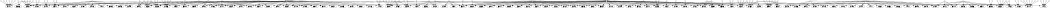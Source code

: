 digraph G  {
	size="7,10"
	page="8.5,11"
	center=""
	node[width=.25,height=.375,fontsize=9]
	fcfpr1_1_2t_17 -> 341411;
	fcfpr1_1t_1 -> 341411;
	rdlfpr2_0_rdlt_4 -> 341411;
	fpfpr1_0_1t_1 -> 341411;
	fpfpr1_1_2t_11 -> 341411;
	rtafpr1_1_2t_28 -> 341411;
	rtafpr1_1_3t_6 -> 341411;
	rdlfpr1_1t_1 -> 358866;
	rtafpr1_1_3t_6 -> 358866;
	tmfpr1_1_3t_5 -> 358930;
	fcfpr1_1_3t_9 -> 358930;
	pcfpr1_1_3t_7 -> 358930;
	fpfpr1_1_3g_1 -> 358930;
	fpfpr1_1_3t_1 -> 358930;
	aufpr1_1_3t_1 -> 358930;
	rtafpr1_0_3g_1 -> 358930;
	rtafpr1_1_3t_6 -> 358930;
	msgfpr1_1_1g_12 -> 371943;
	rtafpr1_1_1g_8 -> 371943;
	rtafpr1_1_1t_35 -> 371943;
	rtafpr1_1_1t_45 -> 371943;
	rtafpr1_1_3t_6 -> 371943;
	tlfpr2_0_rdlg_2 -> 374300;
	fcfpr1_1_3t_8 -> 374300;
	fcfpr1_1_3t_9 -> 374300;
	rtafpr1_1_3t_6 -> 374300;
	fcfpr1_0_5g_1 -> 371942;
	fcfpr1_1_1t_19 -> 371942;
	fcfpr1_1_3t_9 -> 371942;
	fcfpr1_1_3t_9 -> 374700;
	tymsgfpr1_1_3t_3 -> 374700;
	fpfpr1_1_3t_1 -> 374700;
	rtafpr1_1_3t_7 -> 374700;
	fcfpr1_1_3g_2 -> 374741;
	fcfpr1_1_3t_9 -> 374741;
	fpfpr1_1_3t_1 -> 374741;
	rtafpr1_1_3t_7 -> 374741;
	fcfpr1_1_1t_18 -> 374886;
	fcfpr1_1_3t_9 -> 374886;
	fpfpr1_1_3t_1 -> 374886;
	rtafpr1_1_3t_7 -> 374886;
	fcfpr1_1_3t_9 -> 375039;
	fpfpr1_1_3t_1 -> 375039;
	fcfpr1_1_3t_42 -> 375507;
	fcfpr1_1_3t_9 -> 375507;
	rdlfpr2_0_rdlt_158 -> 375507;
	rtafpr1_1_3t_7 -> 375507;
	rtafpr1_1_3t_71 -> 375507;
	dbfpr1_1_3t_2 -> 375507;
	fcfpr1_1_3t_9 -> 375508;
	rdlfpr1_1g_13 -> 375508;
	rtafpr1_1_3t_7 -> 375508;
	rtafpr2_1_rdlg_1 -> 375508;
	dbfpr1_1_3t_2 -> 375508;
	fcfpr1_1_3t_9 -> 375519;
	fpfpr1_1_3g_1 -> 375519;
	fpfpr1_1_3t_1 -> 375519;
	fcfpr1_1_3t_9 -> 377380;
	rdlfpr1_1g_16 -> 377380;
	rdlfpr1_1t_100 -> 377380;
	fcfpr1_0_2g_1 -> 377719;
	fcfpr1_1_3t_10 -> 377719;
	fcfpr1_1_3t_7 -> 377719;
	fcfpr1_1_3t_9 -> 377719;
	rdlfpr2_0_rdlg_12 -> 377719;
	rdlfpr2_0_rdlt_108 -> 377719;
	rdlfpr2_0_rdlt_27 -> 377719;
	rdlfpr2_0_rdlt_30 -> 377719;
	fcfpr1_1_3t_9 -> 377763;
	fcfpr1_1_3t_9 -> 379848;
	fpfpr1_1_3t_1 -> 379848;
	fcfpr1_1_3t_9 -> 380571;
	fcfpr1_1_3t_9 -> 380604;
	fpfpr1_1_3t_1 -> 380604;
	fcfpr1_1_3t_9 -> 381211;
	fpfpr1_1_3t_1 -> 381211;
	fcfpr1_1_3t_9 -> 381835;
	fcfpr1_1_3t_9 -> 381897;
	fcfpr1_1_3t_9 -> 381901;
	fpfpr1_1_3t_1 -> 381901;
	fcfpr1_1_3t_9 -> 382103;
	rtafpr1_1_3t_7 -> 382103;
	fcfpr1_1_3t_9 -> 382161;
	fcfpr1_1_3t_9 -> 383174;
	fpfpr1_1_3t_1 -> 383174;
	rtafpr1_1_3t_7 -> 383174;
	fpfpr1_1_3g_1 -> 352010;
	fpfpr1_1_3t_1 -> 352010;
	fpfpr1_1_3t_1 -> 382409;
	fpfpr1_1_3t_1 -> 382827;
	fpfpr1_1_3t_1 -> 382928;
	rtafpr1_1_3t_7 -> 382928;
	tlfpr1_1_1t_5 -> 358224;
	tymsgfpr1_1_1t_23 -> 358224;
	tymsgfpr1_1_3t_3 -> 358224;
	rcfpr0_0_1t_9 -> 358224;
	rcfpr1_1_1t_5 -> 358224;
	odfpr0_0_1t_8 -> 358224;
	odfpr1_1_1t_6 -> 358224;
	ecdsgfpr1_1_1t_4 -> 358224;
	tymsgfpr1_1_1t_18 -> 358900;
	tymsgfpr1_1_3t_3 -> 358900;
	rcfpr1_1_1t_100 -> 358900;
	rcfpr1_1_1t_22 -> 358900;
	rcfpr1_1_1t_37 -> 358900;
	odfpr1_1_1t_21 -> 358900;
	tymsgfpr1_1_3t_3 -> 372568;
	rcfpr1_1_1t_30 -> 372568;
	odfpr1_1_1t_31 -> 372568;
	tlfpr1_1_1t_20 -> 375557;
	tymsgfpr1_1_1t_24 -> 375557;
	tymsgfpr1_1_3t_3 -> 375557;
	rcfpr1_1_1t_11 -> 375557;
	odfpr1_1_1t_9 -> 375557;
	ecdsgfpr1_1_1t_19 -> 375557;
	rtafpr1_1_1g_14 -> 376956;
	rtafpr1_1_1t_64 -> 376956;
	rtafpr1_1_2t_18 -> 376956;
	rtafpr1_1_3t_30 -> 376956;
	rtafpr1_1_3t_7 -> 376956;
	rtafpr1_1_3t_7 -> 379339;
	rtafpr1_1_1t_14 -> 379422;
	rtafpr1_1_1t_20 -> 379422;
	rtafpr1_1_3t_7 -> 379422;
	rtafpr1_1_3t_7 -> 383039;
	fcfpr1_1_1t_18 -> 359471;
	fcfpr2_0_1t_1 -> 359471;
	fcfpr2_0_1t_2 -> 359471;
	ccsfpr2_0_1t_99 -> 359471;
	fcfpr1_1_3t_42 -> 384096;
	rtafpr1_1_3t_71 -> 384096;
	tlfpr1_0_4g_4 -> 354290;
	rcfpr0_0_1t_9 -> 354290;
	odfpr0_0_1t_8 -> 354290;
	pagfpr1_1_1t_23 -> 354290;
	rcfpr1_1_1t_5 -> 379864;
	rcfpr1_1_1t_100 -> 382574;
	rcfpr1_1_1t_22 -> 382574;
	rcfpr1_1_1t_37 -> 382574;
	rcfpr1_1_1t_30 -> 370706;
	rcfpr1_1_1t_30 -> 377908;
	rcfpr1_1_1t_30 -> 377924;
	rcfpr1_1_1t_30 -> 377971;
	rcfpr1_1_1t_30 -> 377980;
	odfpr1_1_1t_31 -> 377980;
	rcfpr1_1_1t_30 -> 378362;
	rcfpr1_1_1t_30 -> 378656;
	rcfpr1_1_1t_30 -> 378666;
	rcfpr1_1_1t_30 -> 379169;
	odfpr1_1_1t_31 -> 379169;
	rcfpr1_1_1t_110 -> 379341;
	rcfpr1_1_1t_30 -> 379341;
	rcfpr1_1_1t_62 -> 379341;
	odfpr1_1_1t_31 -> 379341;
	rcfpr1_1_1t_30 -> 379972;
	rcfpr1_1_1t_30 -> 380298;
	rcfpr1_1_1t_30 -> 380448;
	rcfpr1_1_1t_30 -> 380475;
	odfpr1_1_1t_31 -> 380475;
	rcfpr1_1_1t_30 -> 380526;
	odfpr1_1_1t_31 -> 357430;
	rcfpr1_1_1t_11 -> 379968;
	odfpr1_1_1t_9 -> 379968;
	ccsfpr2_0_1t_99 -> 359100;
	ccsfpr2_0_1t_99 -> 376529;
	ccsfpr2_0_1t_99 -> 377801;
	ccsfpr2_0_1t_99 -> 379126;
	ccsfpr2_0_1t_99 -> 379212;
	ccsfpr2_0_1t_99 -> 380285;
	ccsfpr2_0_1t_99 -> 380963;
	ccsfpr2_0_1t_99 -> 384909;
	tlfpr1_0_4g_4 -> 358471;
	odfpr0_0_1t_7 -> 358471;
	odfpr1_0_1t_36 -> 358471;
	odfpr1_0_3t_18 -> 358471;
	odfpr1_0_3t_21 -> 358471;
	tlfpr1_0_4g_4 -> 375024;
	tlfpr1_0_4g_4 -> 375027;
	rcfpr1_1_1t_110 -> 381710;
	rcfpr1_1_1t_62 -> 381710;
	rcfpr1_1_1t_110 -> 381775;
	rcfpr1_1_1t_62 -> 381775;
	rcfpr1_1_1t_110 -> 382436;
	fcfpr1_1_3t_34 -> 382528;
	rcfpr1_1_1t_110 -> 382528;
	rtafpr1_1_3t_48 -> 382528;
	rcfpr1_1_1t_110 -> 382566;
	rcfpr1_1_1t_110 -> 382572;
	odfpr0_0_1t_7 -> 353506;
	rcfpr1_0_1t_35 -> 370509;
	odfpr0_0_1t_7 -> 370509;
	odfpr0_0_1t_7 -> 370510;
	odfpr1_0_1t_38 -> 370510;
	tlfpr1_0_4g_5 -> 354546;
	rcfpr1_1_1t_61 -> 354546;
	odfpr1_0_3t_18 -> 354546;
	odfpr1_0_3t_20 -> 354546;
	odfpr1_0_3t_18 -> 354757;
	odfpr1_0_3t_20 -> 354757;
	odfpr1_0_3t_18 -> 354766;
	odfpr1_0_3t_20 -> 354766;
	odfpr1_0_3t_18 -> 354771;
	odfpr1_0_3t_20 -> 354771;
	odfpr1_0_3t_18 -> 354785;
	odfpr1_0_3t_23 -> 354785;
	odfpr1_0_3t_24 -> 354785;
	odfpr1_0_3t_18 -> 354878;
	odfpr1_0_3t_23 -> 354878;
	odfpr1_0_3t_24 -> 354878;
	odfpr1_0_3t_18 -> 355080;
	odfpr1_0_3t_23 -> 355080;
	odfpr1_0_3t_24 -> 355080;
	odfpr1_0_3t_18 -> 355288;
	odfpr1_0_3t_23 -> 355288;
	odfpr1_0_3t_24 -> 355288;
	odfpr2_0_03t_13 -> 355288;
	odfpr1_0_3t_18 -> 355800;
	odfpr1_0_3t_21 -> 355800;
	odfpr1_0_3t_18 -> 356116;
	odfpr1_0_3t_21 -> 356116;
	odfpr1_0_3t_18 -> 356741;
	odfpr1_0_3t_21 -> 356741;
	odfpr1_0_3t_18 -> 357340;
	odfpr1_0_3t_21 -> 357340;
	odfpr1_0_3t_18 -> 357538;
	odfpr1_0_3t_21 -> 357538;
	odfpr1_0_3t_18 -> 357769;
	odfpr1_0_3t_21 -> 357769;
	odfpr1_0_3t_18 -> 357793;
	odfpr1_0_3t_21 -> 357793;
	odfpr1_0_3t_18 -> 358155;
	odfpr1_0_3t_21 -> 358155;
	odfpr1_0_3t_18 -> 358157;
	odfpr1_0_3t_21 -> 358157;
	odfpr1_0_3t_18 -> 358159;
	odfpr1_0_3t_21 -> 358159;
	odfpr1_0_3t_18 -> 358584;
	odfpr1_0_3t_21 -> 358584;
	odfpr1_0_3t_18 -> 360104;
	odfpr1_0_3t_21 -> 360104;
	odfpr1_0_3t_18 -> 360144;
	odfpr1_0_3t_21 -> 360144;
	odfpr1_0_3t_18 -> 360672;
	odfpr1_0_3t_21 -> 360672;
	odfpr1_0_3t_5 -> 360672;
	odfpr1_0_3t_18 -> 360839;
	odfpr1_0_3t_21 -> 360839;
	odfpr1_0_3t_18 -> 371187;
	tlfpr1_0_3g_5 -> 373300;
	odfpr1_0_3t_12 -> 373300;
	odfpr1_0_3t_18 -> 373300;
	odfpr1_0_3t_18 -> 375134;
	odfpr1_0_5t_18 -> 375134;
	rcfpr0_0_1t_10 -> 375319;
	odfpr1_0_3t_18 -> 375319;
	odfpr1_0_3t_36 -> 375319;
	odfpr1_0_5t_17 -> 375319;
	odfpr1_0_5t_19 -> 375319;
	odfpr1_0_3t_18 -> 375499;
	odfpr1_0_3t_18 -> 377220;
	odfpr1_0_5t_21 -> 377220;
	tlfpr1_0_3g_7 -> 377562;
	tlfpr1_1_1t_3 -> 377562;
	odfpr1_0_3t_18 -> 377562;
	odfpr1_0_3t_36 -> 377562;
	odfpr1_0_5t_20 -> 377562;
	odfpr1_0_3t_18 -> 378108;
	odfpr1_0_3t_6 -> 378108;
	odfpr1_0_5t_20 -> 354221;

	odfpr0_0_1t_7 [label="",shape=circle,height=0.12,width=0.12,fontsize=1];
	tlfpr1_0_3g_5 [label="",shape=circle,height=0.12,width=0.12,fontsize=1];
	odfpr0_0_1t_8 [label="",shape=circle,height=0.12,width=0.12,fontsize=1];
	rcfpr1_1_1t_61 [label="",shape=circle,height=0.12,width=0.12,fontsize=1];
	fcfpr1_1t_1 [label="",shape=circle,height=0.12,width=0.12,fontsize=1];
	odfpr1_0_3t_18 [label="",shape=circle,height=0.12,width=0.12,fontsize=1];
	tlfpr1_0_3g_7 [label="",shape=circle,height=0.12,width=0.12,fontsize=1];
	rcfpr1_1_1t_62 [label="",shape=circle,height=0.12,width=0.12,fontsize=1];
	ccsfpr2_0_1t_99 [label="",shape=circle,height=0.12,width=0.12,fontsize=1];
	tymsgfpr1_1_3t_3 [label="",shape=circle,height=0.12,width=0.12,fontsize=1];
	rcfpr0_0_1t_9 [label="",shape=circle,height=0.12,width=0.12,fontsize=1];
	rtafpr1_1_1t_14 [label="",shape=circle,height=0.12,width=0.12,fontsize=1];
	rtafpr1_1_3t_30 [label="",shape=circle,height=0.12,width=0.12,fontsize=1];
	rcfpr1_1_1t_110 [label="",shape=circle,height=0.12,width=0.12,fontsize=1];
	dbfpr1_1_3t_2 [label="",shape=circle,height=0.12,width=0.12,fontsize=1];
	rtafpr1_1_1g_8 [label="",shape=circle,height=0.12,width=0.12,fontsize=1];
	rcfpr1_1_1t_30 [label="",shape=circle,height=0.12,width=0.12,fontsize=1];
	tlfpr1_1_1t_20 [label="",shape=circle,height=0.12,width=0.12,fontsize=1];
	rtafpr1_1_1t_64 [label="",shape=circle,height=0.12,width=0.12,fontsize=1];
	tlfpr2_0_rdlg_2 [label="",shape=circle,height=0.12,width=0.12,fontsize=1];
	rtafpr1_1_2t_28 [label="",shape=circle,height=0.12,width=0.12,fontsize=1];
	tlfpr1_1_1t_3 [label="",shape=circle,height=0.12,width=0.12,fontsize=1];
	odfpr1_1_1t_6 [label="",shape=circle,height=0.12,width=0.12,fontsize=1];
	fpfpr1_1_3t_1 [label="",shape=circle,height=0.12,width=0.12,fontsize=1];
	aufpr1_1_3t_1 [label="",shape=circle,height=0.12,width=0.12,fontsize=1];
	fcfpr1_1_3t_34 [label="",shape=circle,height=0.12,width=0.12,fontsize=1];
	rcfpr1_1_1t_5 [label="",shape=circle,height=0.12,width=0.12,fontsize=1];
	fcfpr1_1_1t_18 [label="",shape=circle,height=0.12,width=0.12,fontsize=1];
	odfpr1_0_3t_36 [label="",shape=circle,height=0.12,width=0.12,fontsize=1];
	tlfpr1_1_1t_5 [label="",shape=circle,height=0.12,width=0.12,fontsize=1];
	fcfpr1_1_1t_19 [label="",shape=circle,height=0.12,width=0.12,fontsize=1];
	odfpr1_1_1t_9 [label="",shape=circle,height=0.12,width=0.12,fontsize=1];
	fcfpr1_1_3t_7 [label="",shape=circle,height=0.12,width=0.12,fontsize=1];
	rcfpr1_1_1t_37 [label="",shape=circle,height=0.12,width=0.12,fontsize=1];
	fcfpr1_1_3t_8 [label="",shape=circle,height=0.12,width=0.12,fontsize=1];
	odfpr1_1_1t_21 [label="",shape=circle,height=0.12,width=0.12,fontsize=1];
	fcfpr1_1_3t_9 [label="",shape=circle,height=0.12,width=0.12,fontsize=1];
	rdlfpr2_0_rdlt_27 [label="",shape=circle,height=0.12,width=0.12,fontsize=1];
	fcfpr1_1_3g_2 [label="",shape=circle,height=0.12,width=0.12,fontsize=1];
	rtafpr1_1_1t_35 [label="",shape=circle,height=0.12,width=0.12,fontsize=1];
	odfpr1_0_5t_20 [label="",shape=circle,height=0.12,width=0.12,fontsize=1];
	fpfpr1_1_3g_1 [label="",shape=circle,height=0.12,width=0.12,fontsize=1];
	odfpr1_0_5t_21 [label="",shape=circle,height=0.12,width=0.12,fontsize=1];
	fpfpr1_1_2t_11 [label="",shape=circle,height=0.12,width=0.12,fontsize=1];
	ecdsgfpr1_1_1t_19 [label="",shape=circle,height=0.12,width=0.12,fontsize=1];
	odfpr1_0_1t_36 [label="",shape=circle,height=0.12,width=0.12,fontsize=1];
	rtafpr1_1_1g_14 [label="",shape=circle,height=0.12,width=0.12,fontsize=1];
	tymsgfpr1_1_1t_23 [label="",shape=circle,height=0.12,width=0.12,fontsize=1];
	tymsgfpr1_1_1t_24 [label="",shape=circle,height=0.12,width=0.12,fontsize=1];
	odfpr1_0_1t_38 [label="",shape=circle,height=0.12,width=0.12,fontsize=1];
	fcfpr1_0_2g_1 [label="",shape=circle,height=0.12,width=0.12,fontsize=1];
	rdlfpr1_1t_1 [label="",shape=circle,height=0.12,width=0.12,fontsize=1];
	rcfpr0_0_1t_10 [label="",shape=circle,height=0.12,width=0.12,fontsize=1];
	rcfpr1_1_1t_100 [label="",shape=circle,height=0.12,width=0.12,fontsize=1];
	rdlfpr2_0_rdlt_108 [label="",shape=circle,height=0.12,width=0.12,fontsize=1];
	pcfpr1_1_3t_7 [label="",shape=circle,height=0.12,width=0.12,fontsize=1];
	odfpr1_0_3t_20 [label="",shape=circle,height=0.12,width=0.12,fontsize=1];
	ecdsgfpr1_1_1t_4 [label="",shape=circle,height=0.12,width=0.12,fontsize=1];
	tmfpr1_1_3t_5 [label="",shape=circle,height=0.12,width=0.12,fontsize=1];
	odfpr1_0_3t_21 [label="",shape=circle,height=0.12,width=0.12,fontsize=1];
	fpfpr1_0_1t_1 [label="",shape=circle,height=0.12,width=0.12,fontsize=1];
	odfpr1_0_3t_23 [label="",shape=circle,height=0.12,width=0.12,fontsize=1];
	rcfpr1_1_1t_22 [label="",shape=circle,height=0.12,width=0.12,fontsize=1];
	pagfpr1_1_1t_23 [label="",shape=circle,height=0.12,width=0.12,fontsize=1];
	rtafpr1_1_3t_71 [label="",shape=circle,height=0.12,width=0.12,fontsize=1];
	rtafpr1_1_2t_18 [label="",shape=circle,height=0.12,width=0.12,fontsize=1];
	rdlfpr2_0_rdlt_158 [label="",shape=circle,height=0.12,width=0.12,fontsize=1];
	rtafpr1_1_3t_6 [label="",shape=circle,height=0.12,width=0.12,fontsize=1];
	odfpr1_0_3t_24 [label="",shape=circle,height=0.12,width=0.12,fontsize=1];
	rtafpr1_1_3t_7 [label="",shape=circle,height=0.12,width=0.12,fontsize=1];
	rtafpr1_0_3g_1 [label="",shape=circle,height=0.12,width=0.12,fontsize=1];
	rtafpr1_1_1t_20 [label="",shape=circle,height=0.12,width=0.12,fontsize=1];
	rdlfpr1_1g_13 [label="",shape=circle,height=0.12,width=0.12,fontsize=1];
	rcfpr1_0_1t_35 [label="",shape=circle,height=0.12,width=0.12,fontsize=1];
	fcfpr1_1_2t_17 [label="",shape=circle,height=0.12,width=0.12,fontsize=1];
	rtafpr2_1_rdlg_1 [label="",shape=circle,height=0.12,width=0.12,fontsize=1];
	rdlfpr2_0_rdlt_4 [label="",shape=circle,height=0.12,width=0.12,fontsize=1];
	rdlfpr1_1g_16 [label="",shape=circle,height=0.12,width=0.12,fontsize=1];
	fcfpr2_0_1t_1 [label="",shape=circle,height=0.12,width=0.12,fontsize=1];
	fcfpr2_0_1t_2 [label="",shape=circle,height=0.12,width=0.12,fontsize=1];
	rdlfpr1_1t_100 [label="",shape=circle,height=0.12,width=0.12,fontsize=1];
	msgfpr1_1_1g_12 [label="",shape=circle,height=0.12,width=0.12,fontsize=1];
	rdlfpr2_0_rdlt_30 [label="",shape=circle,height=0.12,width=0.12,fontsize=1];
	odfpr1_0_3t_5 [label="",shape=circle,height=0.12,width=0.12,fontsize=1];
	tlfpr1_0_4g_4 [label="",shape=circle,height=0.12,width=0.12,fontsize=1];
	fcfpr1_1_3t_42 [label="",shape=circle,height=0.12,width=0.12,fontsize=1];
	odfpr1_0_3t_6 [label="",shape=circle,height=0.12,width=0.12,fontsize=1];
	tlfpr1_0_4g_5 [label="",shape=circle,height=0.12,width=0.12,fontsize=1];
	rtafpr1_1_3t_48 [label="",shape=circle,height=0.12,width=0.12,fontsize=1];
	odfpr1_0_5t_17 [label="",shape=circle,height=0.12,width=0.12,fontsize=1];
	odfpr1_0_5t_18 [label="",shape=circle,height=0.12,width=0.12,fontsize=1];
	tymsgfpr1_1_1t_18 [label="",shape=circle,height=0.12,width=0.12,fontsize=1];
	odfpr1_0_5t_19 [label="",shape=circle,height=0.12,width=0.12,fontsize=1];
	fcfpr1_1_3t_10 [label="",shape=circle,height=0.12,width=0.12,fontsize=1];
	fcfpr1_0_5g_1 [label="",shape=circle,height=0.12,width=0.12,fontsize=1];
	odfpr1_0_3t_12 [label="",shape=circle,height=0.12,width=0.12,fontsize=1];
	odfpr2_0_03t_13 [label="",shape=circle,height=0.12,width=0.12,fontsize=1];
	rcfpr1_1_1t_11 [label="",shape=circle,height=0.12,width=0.12,fontsize=1];
	odfpr1_1_1t_31 [label="",shape=circle,height=0.12,width=0.12,fontsize=1];
	rdlfpr2_0_rdlg_12 [label="",shape=circle,height=0.12,width=0.12,fontsize=1];
	rtafpr1_1_1t_45 [label="",shape=circle,height=0.12,width=0.12,fontsize=1];
}